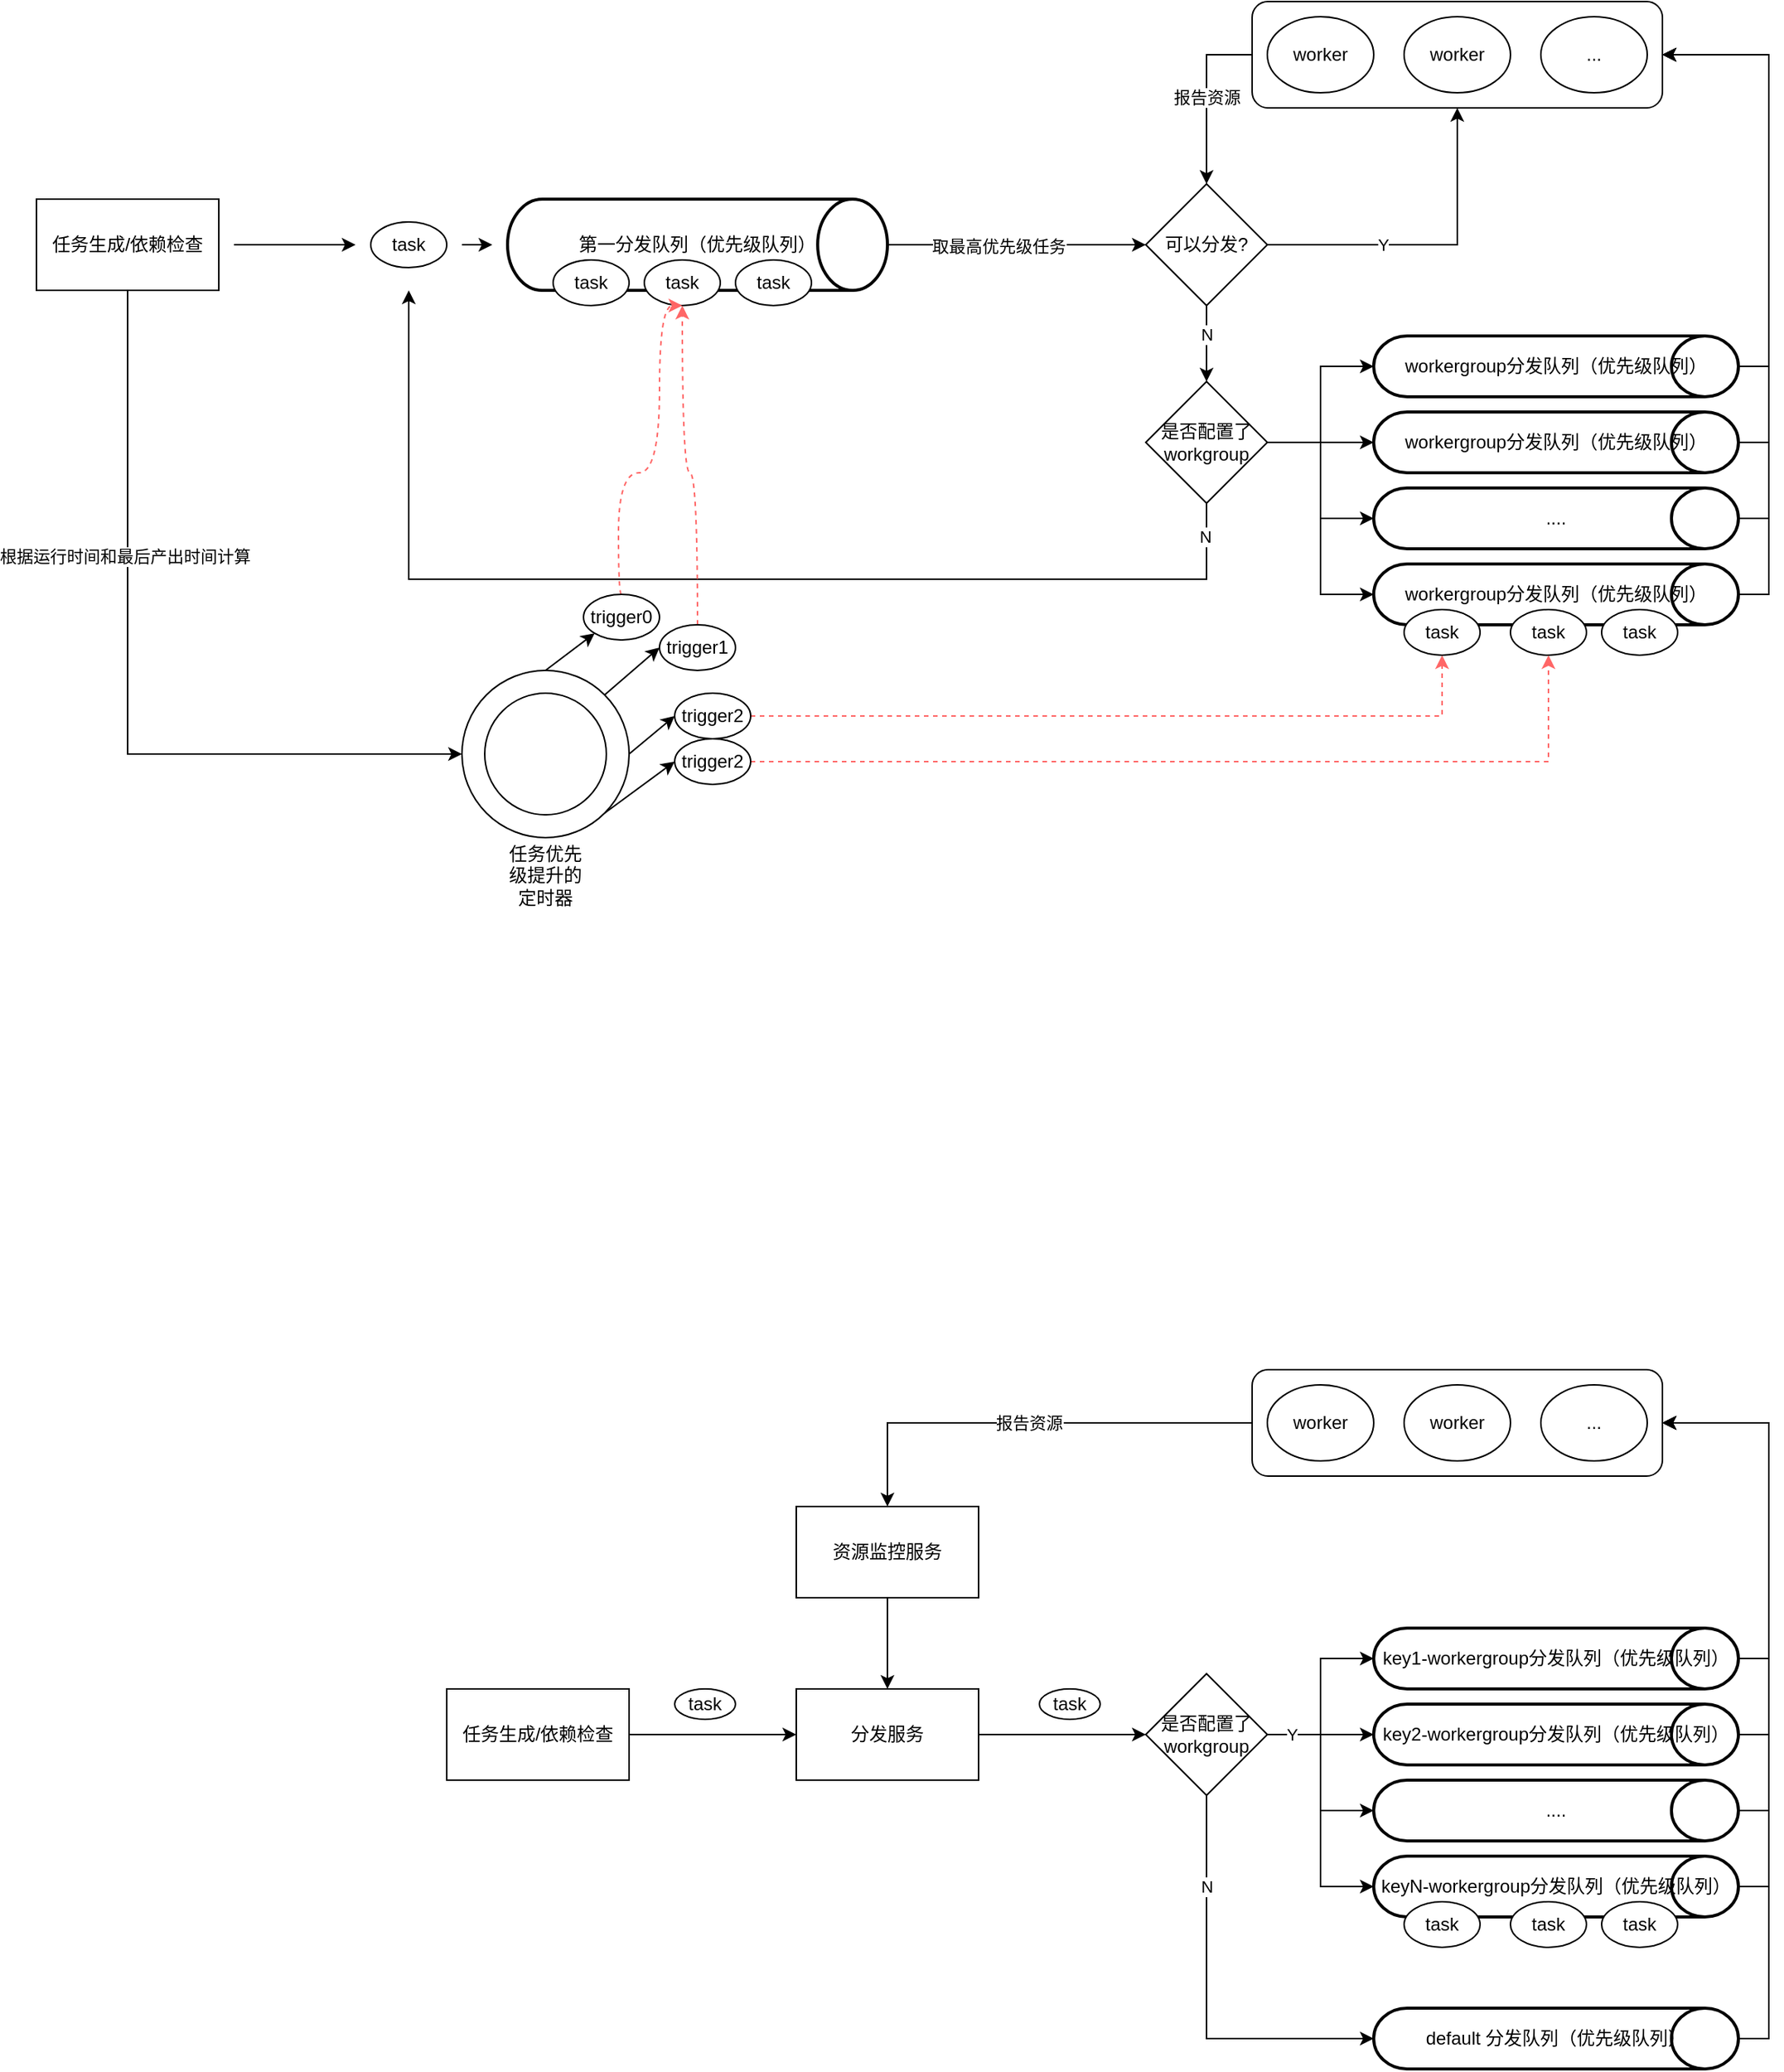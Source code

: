 <mxfile version="21.3.0" type="github">
  <diagram name="第 1 页" id="6jHbzXaUElQBDCuESVJe">
    <mxGraphModel dx="1434" dy="5477" grid="1" gridSize="10" guides="1" tooltips="1" connect="1" arrows="1" fold="1" page="1" pageScale="1" pageWidth="3300" pageHeight="4681" math="0" shadow="0">
      <root>
        <mxCell id="0" />
        <mxCell id="1" parent="0" />
        <mxCell id="OqKxdDuaqaki4ZGM4eli-37" value="报告资源" style="edgeStyle=orthogonalEdgeStyle;rounded=0;orthogonalLoop=1;jettySize=auto;html=1;exitX=0;exitY=0.5;exitDx=0;exitDy=0;entryX=0.5;entryY=0;entryDx=0;entryDy=0;" parent="1" source="OqKxdDuaqaki4ZGM4eli-35" target="OqKxdDuaqaki4ZGM4eli-29" edge="1">
          <mxGeometry relative="1" as="geometry" />
        </mxCell>
        <mxCell id="OqKxdDuaqaki4ZGM4eli-35" value="" style="rounded=1;whiteSpace=wrap;html=1;" parent="1" vertex="1">
          <mxGeometry x="960" y="-10" width="270" height="70" as="geometry" />
        </mxCell>
        <mxCell id="OqKxdDuaqaki4ZGM4eli-30" style="edgeStyle=orthogonalEdgeStyle;rounded=0;orthogonalLoop=1;jettySize=auto;html=1;exitX=1;exitY=0.5;exitDx=0;exitDy=0;exitPerimeter=0;entryX=0;entryY=0.5;entryDx=0;entryDy=0;" parent="1" source="OqKxdDuaqaki4ZGM4eli-22" target="OqKxdDuaqaki4ZGM4eli-29" edge="1">
          <mxGeometry relative="1" as="geometry" />
        </mxCell>
        <mxCell id="OqKxdDuaqaki4ZGM4eli-31" value="取最高优先级任务" style="edgeLabel;html=1;align=center;verticalAlign=middle;resizable=0;points=[];" parent="OqKxdDuaqaki4ZGM4eli-30" vertex="1" connectable="0">
          <mxGeometry x="-0.145" y="-1" relative="1" as="geometry">
            <mxPoint as="offset" />
          </mxGeometry>
        </mxCell>
        <mxCell id="OqKxdDuaqaki4ZGM4eli-22" value="第一分发队列（优先级队列）" style="strokeWidth=2;html=1;shape=mxgraph.flowchart.direct_data;whiteSpace=wrap;" parent="1" vertex="1">
          <mxGeometry x="470" y="120" width="250" height="60" as="geometry" />
        </mxCell>
        <mxCell id="OqKxdDuaqaki4ZGM4eli-23" value="task" style="ellipse;whiteSpace=wrap;html=1;" parent="1" vertex="1">
          <mxGeometry x="620" y="160" width="50" height="30" as="geometry" />
        </mxCell>
        <mxCell id="OqKxdDuaqaki4ZGM4eli-24" value="task" style="ellipse;whiteSpace=wrap;html=1;" parent="1" vertex="1">
          <mxGeometry x="560" y="160" width="50" height="30" as="geometry" />
        </mxCell>
        <mxCell id="OqKxdDuaqaki4ZGM4eli-25" value="task" style="ellipse;whiteSpace=wrap;html=1;" parent="1" vertex="1">
          <mxGeometry x="500" y="160" width="50" height="30" as="geometry" />
        </mxCell>
        <mxCell id="OqKxdDuaqaki4ZGM4eli-26" value="task" style="ellipse;whiteSpace=wrap;html=1;" parent="1" vertex="1">
          <mxGeometry x="380" y="135" width="50" height="30" as="geometry" />
        </mxCell>
        <mxCell id="OqKxdDuaqaki4ZGM4eli-27" value="" style="endArrow=classic;html=1;rounded=0;" parent="1" edge="1">
          <mxGeometry width="50" height="50" relative="1" as="geometry">
            <mxPoint x="440" y="150" as="sourcePoint" />
            <mxPoint x="460" y="150" as="targetPoint" />
          </mxGeometry>
        </mxCell>
        <mxCell id="OqKxdDuaqaki4ZGM4eli-38" style="edgeStyle=orthogonalEdgeStyle;rounded=0;orthogonalLoop=1;jettySize=auto;html=1;exitX=1;exitY=0.5;exitDx=0;exitDy=0;entryX=0.5;entryY=1;entryDx=0;entryDy=0;" parent="1" source="OqKxdDuaqaki4ZGM4eli-29" target="OqKxdDuaqaki4ZGM4eli-35" edge="1">
          <mxGeometry relative="1" as="geometry" />
        </mxCell>
        <mxCell id="OqKxdDuaqaki4ZGM4eli-39" value="Y" style="edgeLabel;html=1;align=center;verticalAlign=middle;resizable=0;points=[];" parent="OqKxdDuaqaki4ZGM4eli-38" vertex="1" connectable="0">
          <mxGeometry x="-0.293" relative="1" as="geometry">
            <mxPoint as="offset" />
          </mxGeometry>
        </mxCell>
        <mxCell id="OqKxdDuaqaki4ZGM4eli-40" style="edgeStyle=orthogonalEdgeStyle;rounded=0;orthogonalLoop=1;jettySize=auto;html=1;exitX=0.5;exitY=1;exitDx=0;exitDy=0;" parent="1" source="OqKxdDuaqaki4ZGM4eli-29" edge="1">
          <mxGeometry relative="1" as="geometry">
            <mxPoint x="930" y="240" as="targetPoint" />
          </mxGeometry>
        </mxCell>
        <mxCell id="OqKxdDuaqaki4ZGM4eli-45" value="N" style="edgeLabel;html=1;align=center;verticalAlign=middle;resizable=0;points=[];" parent="OqKxdDuaqaki4ZGM4eli-40" vertex="1" connectable="0">
          <mxGeometry x="-0.248" relative="1" as="geometry">
            <mxPoint as="offset" />
          </mxGeometry>
        </mxCell>
        <mxCell id="OqKxdDuaqaki4ZGM4eli-29" value="可以分发?" style="rhombus;whiteSpace=wrap;html=1;" parent="1" vertex="1">
          <mxGeometry x="890" y="110" width="80" height="80" as="geometry" />
        </mxCell>
        <mxCell id="OqKxdDuaqaki4ZGM4eli-32" value="worker" style="ellipse;whiteSpace=wrap;html=1;" parent="1" vertex="1">
          <mxGeometry x="970" width="70" height="50" as="geometry" />
        </mxCell>
        <mxCell id="OqKxdDuaqaki4ZGM4eli-33" value="worker" style="ellipse;whiteSpace=wrap;html=1;" parent="1" vertex="1">
          <mxGeometry x="1060" width="70" height="50" as="geometry" />
        </mxCell>
        <mxCell id="OqKxdDuaqaki4ZGM4eli-34" value="..." style="ellipse;whiteSpace=wrap;html=1;" parent="1" vertex="1">
          <mxGeometry x="1150" width="70" height="50" as="geometry" />
        </mxCell>
        <mxCell id="OqKxdDuaqaki4ZGM4eli-46" style="edgeStyle=orthogonalEdgeStyle;rounded=0;orthogonalLoop=1;jettySize=auto;html=1;exitX=0.5;exitY=1;exitDx=0;exitDy=0;" parent="1" source="OqKxdDuaqaki4ZGM4eli-41" edge="1">
          <mxGeometry relative="1" as="geometry">
            <mxPoint x="405" y="180" as="targetPoint" />
            <Array as="points">
              <mxPoint x="930" y="370" />
              <mxPoint x="405" y="370" />
            </Array>
          </mxGeometry>
        </mxCell>
        <mxCell id="OqKxdDuaqaki4ZGM4eli-48" value="N" style="edgeLabel;html=1;align=center;verticalAlign=middle;resizable=0;points=[];" parent="OqKxdDuaqaki4ZGM4eli-46" vertex="1" connectable="0">
          <mxGeometry x="-0.944" y="-1" relative="1" as="geometry">
            <mxPoint as="offset" />
          </mxGeometry>
        </mxCell>
        <mxCell id="OqKxdDuaqaki4ZGM4eli-55" style="edgeStyle=orthogonalEdgeStyle;rounded=0;orthogonalLoop=1;jettySize=auto;html=1;exitX=1;exitY=0.5;exitDx=0;exitDy=0;entryX=0;entryY=0.5;entryDx=0;entryDy=0;entryPerimeter=0;" parent="1" source="OqKxdDuaqaki4ZGM4eli-41" target="OqKxdDuaqaki4ZGM4eli-53" edge="1">
          <mxGeometry relative="1" as="geometry" />
        </mxCell>
        <mxCell id="OqKxdDuaqaki4ZGM4eli-56" style="edgeStyle=orthogonalEdgeStyle;rounded=0;orthogonalLoop=1;jettySize=auto;html=1;exitX=1;exitY=0.5;exitDx=0;exitDy=0;" parent="1" source="OqKxdDuaqaki4ZGM4eli-41" target="OqKxdDuaqaki4ZGM4eli-42" edge="1">
          <mxGeometry relative="1" as="geometry" />
        </mxCell>
        <mxCell id="OqKxdDuaqaki4ZGM4eli-57" style="edgeStyle=orthogonalEdgeStyle;rounded=0;orthogonalLoop=1;jettySize=auto;html=1;exitX=1;exitY=0.5;exitDx=0;exitDy=0;entryX=0;entryY=0.5;entryDx=0;entryDy=0;entryPerimeter=0;" parent="1" source="OqKxdDuaqaki4ZGM4eli-41" target="OqKxdDuaqaki4ZGM4eli-54" edge="1">
          <mxGeometry relative="1" as="geometry" />
        </mxCell>
        <mxCell id="OqKxdDuaqaki4ZGM4eli-58" style="edgeStyle=orthogonalEdgeStyle;rounded=0;orthogonalLoop=1;jettySize=auto;html=1;exitX=1;exitY=0.5;exitDx=0;exitDy=0;entryX=0;entryY=0.5;entryDx=0;entryDy=0;entryPerimeter=0;" parent="1" source="OqKxdDuaqaki4ZGM4eli-41" target="OqKxdDuaqaki4ZGM4eli-52" edge="1">
          <mxGeometry relative="1" as="geometry" />
        </mxCell>
        <mxCell id="OqKxdDuaqaki4ZGM4eli-41" value="是否配置了&lt;br&gt;workgroup" style="rhombus;whiteSpace=wrap;html=1;" parent="1" vertex="1">
          <mxGeometry x="890" y="240" width="80" height="80" as="geometry" />
        </mxCell>
        <mxCell id="OqKxdDuaqaki4ZGM4eli-60" style="edgeStyle=orthogonalEdgeStyle;rounded=0;orthogonalLoop=1;jettySize=auto;html=1;exitX=1;exitY=0.5;exitDx=0;exitDy=0;exitPerimeter=0;entryX=1;entryY=0.5;entryDx=0;entryDy=0;" parent="1" source="OqKxdDuaqaki4ZGM4eli-42" target="OqKxdDuaqaki4ZGM4eli-35" edge="1">
          <mxGeometry relative="1" as="geometry" />
        </mxCell>
        <mxCell id="OqKxdDuaqaki4ZGM4eli-42" value="workergroup分发队列（优先级队列）" style="strokeWidth=2;html=1;shape=mxgraph.flowchart.direct_data;whiteSpace=wrap;" parent="1" vertex="1">
          <mxGeometry x="1040" y="260" width="240" height="40" as="geometry" />
        </mxCell>
        <mxCell id="OqKxdDuaqaki4ZGM4eli-50" value="" style="endArrow=classic;html=1;rounded=0;" parent="1" edge="1">
          <mxGeometry width="50" height="50" relative="1" as="geometry">
            <mxPoint x="290" y="150" as="sourcePoint" />
            <mxPoint x="370" y="150" as="targetPoint" />
          </mxGeometry>
        </mxCell>
        <mxCell id="OqKxdDuaqaki4ZGM4eli-78" style="edgeStyle=orthogonalEdgeStyle;rounded=0;orthogonalLoop=1;jettySize=auto;html=1;exitX=0.5;exitY=1;exitDx=0;exitDy=0;entryX=0;entryY=0.5;entryDx=0;entryDy=0;" parent="1" source="OqKxdDuaqaki4ZGM4eli-51" target="OqKxdDuaqaki4ZGM4eli-63" edge="1">
          <mxGeometry relative="1" as="geometry" />
        </mxCell>
        <mxCell id="OqKxdDuaqaki4ZGM4eli-79" value="根据运行时间和最后产出时间计算" style="edgeLabel;html=1;align=center;verticalAlign=middle;resizable=0;points=[];" parent="OqKxdDuaqaki4ZGM4eli-78" vertex="1" connectable="0">
          <mxGeometry x="-0.333" y="-2" relative="1" as="geometry">
            <mxPoint as="offset" />
          </mxGeometry>
        </mxCell>
        <mxCell id="OqKxdDuaqaki4ZGM4eli-51" value="任务生成/依赖检查" style="rounded=0;whiteSpace=wrap;html=1;" parent="1" vertex="1">
          <mxGeometry x="160" y="120" width="120" height="60" as="geometry" />
        </mxCell>
        <mxCell id="OqKxdDuaqaki4ZGM4eli-62" style="edgeStyle=orthogonalEdgeStyle;rounded=0;orthogonalLoop=1;jettySize=auto;html=1;exitX=1;exitY=0.5;exitDx=0;exitDy=0;exitPerimeter=0;entryX=1;entryY=0.5;entryDx=0;entryDy=0;" parent="1" source="OqKxdDuaqaki4ZGM4eli-52" target="OqKxdDuaqaki4ZGM4eli-35" edge="1">
          <mxGeometry relative="1" as="geometry" />
        </mxCell>
        <mxCell id="OqKxdDuaqaki4ZGM4eli-52" value="workergroup分发队列（优先级队列）" style="strokeWidth=2;html=1;shape=mxgraph.flowchart.direct_data;whiteSpace=wrap;" parent="1" vertex="1">
          <mxGeometry x="1040" y="360" width="240" height="40" as="geometry" />
        </mxCell>
        <mxCell id="OqKxdDuaqaki4ZGM4eli-59" style="edgeStyle=orthogonalEdgeStyle;rounded=0;orthogonalLoop=1;jettySize=auto;html=1;exitX=1;exitY=0.5;exitDx=0;exitDy=0;exitPerimeter=0;entryX=1;entryY=0.5;entryDx=0;entryDy=0;" parent="1" source="OqKxdDuaqaki4ZGM4eli-53" target="OqKxdDuaqaki4ZGM4eli-35" edge="1">
          <mxGeometry relative="1" as="geometry" />
        </mxCell>
        <mxCell id="OqKxdDuaqaki4ZGM4eli-53" value="workergroup分发队列（优先级队列）" style="strokeWidth=2;html=1;shape=mxgraph.flowchart.direct_data;whiteSpace=wrap;" parent="1" vertex="1">
          <mxGeometry x="1040" y="210" width="240" height="40" as="geometry" />
        </mxCell>
        <mxCell id="OqKxdDuaqaki4ZGM4eli-61" style="edgeStyle=orthogonalEdgeStyle;rounded=0;orthogonalLoop=1;jettySize=auto;html=1;exitX=1;exitY=0.5;exitDx=0;exitDy=0;exitPerimeter=0;entryX=1;entryY=0.5;entryDx=0;entryDy=0;" parent="1" source="OqKxdDuaqaki4ZGM4eli-54" target="OqKxdDuaqaki4ZGM4eli-35" edge="1">
          <mxGeometry relative="1" as="geometry">
            <mxPoint x="1260" y="120" as="targetPoint" />
          </mxGeometry>
        </mxCell>
        <mxCell id="OqKxdDuaqaki4ZGM4eli-54" value="...." style="strokeWidth=2;html=1;shape=mxgraph.flowchart.direct_data;whiteSpace=wrap;" parent="1" vertex="1">
          <mxGeometry x="1040" y="310" width="240" height="40" as="geometry" />
        </mxCell>
        <mxCell id="OqKxdDuaqaki4ZGM4eli-66" style="rounded=0;orthogonalLoop=1;jettySize=auto;html=1;exitX=1;exitY=0;exitDx=0;exitDy=0;entryX=0;entryY=0.5;entryDx=0;entryDy=0;" parent="1" source="OqKxdDuaqaki4ZGM4eli-63" target="OqKxdDuaqaki4ZGM4eli-65" edge="1">
          <mxGeometry relative="1" as="geometry" />
        </mxCell>
        <mxCell id="OqKxdDuaqaki4ZGM4eli-72" style="rounded=0;orthogonalLoop=1;jettySize=auto;html=1;exitX=1;exitY=0.5;exitDx=0;exitDy=0;entryX=0;entryY=0.5;entryDx=0;entryDy=0;" parent="1" source="OqKxdDuaqaki4ZGM4eli-63" target="OqKxdDuaqaki4ZGM4eli-68" edge="1">
          <mxGeometry relative="1" as="geometry" />
        </mxCell>
        <mxCell id="OqKxdDuaqaki4ZGM4eli-74" style="rounded=0;orthogonalLoop=1;jettySize=auto;html=1;exitX=1;exitY=1;exitDx=0;exitDy=0;entryX=0;entryY=0.5;entryDx=0;entryDy=0;" parent="1" source="OqKxdDuaqaki4ZGM4eli-63" target="OqKxdDuaqaki4ZGM4eli-73" edge="1">
          <mxGeometry relative="1" as="geometry" />
        </mxCell>
        <mxCell id="OqKxdDuaqaki4ZGM4eli-84" style="rounded=0;orthogonalLoop=1;jettySize=auto;html=1;exitX=0.5;exitY=0;exitDx=0;exitDy=0;entryX=0;entryY=1;entryDx=0;entryDy=0;" parent="1" source="OqKxdDuaqaki4ZGM4eli-63" target="OqKxdDuaqaki4ZGM4eli-81" edge="1">
          <mxGeometry relative="1" as="geometry" />
        </mxCell>
        <mxCell id="OqKxdDuaqaki4ZGM4eli-63" value="" style="ellipse;whiteSpace=wrap;html=1;aspect=fixed;" parent="1" vertex="1">
          <mxGeometry x="440" y="430" width="110" height="110" as="geometry" />
        </mxCell>
        <mxCell id="OqKxdDuaqaki4ZGM4eli-64" value="" style="ellipse;whiteSpace=wrap;html=1;aspect=fixed;" parent="1" vertex="1">
          <mxGeometry x="455" y="445" width="80" height="80" as="geometry" />
        </mxCell>
        <mxCell id="OqKxdDuaqaki4ZGM4eli-75" style="edgeStyle=orthogonalEdgeStyle;rounded=0;orthogonalLoop=1;jettySize=auto;html=1;exitX=0.5;exitY=0;exitDx=0;exitDy=0;entryX=0.5;entryY=1;entryDx=0;entryDy=0;dashed=1;strokeColor=#FF6666;curved=1;" parent="1" source="OqKxdDuaqaki4ZGM4eli-65" target="OqKxdDuaqaki4ZGM4eli-24" edge="1">
          <mxGeometry relative="1" as="geometry">
            <Array as="points">
              <mxPoint x="595" y="300" />
              <mxPoint x="585" y="300" />
            </Array>
          </mxGeometry>
        </mxCell>
        <mxCell id="OqKxdDuaqaki4ZGM4eli-65" value="trigger1" style="ellipse;whiteSpace=wrap;html=1;" parent="1" vertex="1">
          <mxGeometry x="570" y="400" width="50" height="30" as="geometry" />
        </mxCell>
        <mxCell id="OqKxdDuaqaki4ZGM4eli-76" style="edgeStyle=orthogonalEdgeStyle;rounded=0;orthogonalLoop=1;jettySize=auto;html=1;exitX=1;exitY=0.5;exitDx=0;exitDy=0;entryX=0.5;entryY=1;entryDx=0;entryDy=0;dashed=1;strokeColor=#FF6666;" parent="1" source="OqKxdDuaqaki4ZGM4eli-68" target="OqKxdDuaqaki4ZGM4eli-69" edge="1">
          <mxGeometry relative="1" as="geometry" />
        </mxCell>
        <mxCell id="OqKxdDuaqaki4ZGM4eli-68" value="trigger2" style="ellipse;whiteSpace=wrap;html=1;" parent="1" vertex="1">
          <mxGeometry x="580" y="445" width="50" height="30" as="geometry" />
        </mxCell>
        <mxCell id="OqKxdDuaqaki4ZGM4eli-69" value="task" style="ellipse;whiteSpace=wrap;html=1;" parent="1" vertex="1">
          <mxGeometry x="1060" y="390" width="50" height="30" as="geometry" />
        </mxCell>
        <mxCell id="OqKxdDuaqaki4ZGM4eli-70" value="task" style="ellipse;whiteSpace=wrap;html=1;" parent="1" vertex="1">
          <mxGeometry x="1130" y="390" width="50" height="30" as="geometry" />
        </mxCell>
        <mxCell id="OqKxdDuaqaki4ZGM4eli-71" value="task" style="ellipse;whiteSpace=wrap;html=1;" parent="1" vertex="1">
          <mxGeometry x="1190" y="390" width="50" height="30" as="geometry" />
        </mxCell>
        <mxCell id="OqKxdDuaqaki4ZGM4eli-77" style="edgeStyle=orthogonalEdgeStyle;rounded=0;orthogonalLoop=1;jettySize=auto;html=1;exitX=1;exitY=0.5;exitDx=0;exitDy=0;entryX=0.5;entryY=1;entryDx=0;entryDy=0;dashed=1;strokeColor=#FF6666;" parent="1" source="OqKxdDuaqaki4ZGM4eli-73" target="OqKxdDuaqaki4ZGM4eli-70" edge="1">
          <mxGeometry relative="1" as="geometry" />
        </mxCell>
        <mxCell id="OqKxdDuaqaki4ZGM4eli-73" value="trigger2" style="ellipse;whiteSpace=wrap;html=1;" parent="1" vertex="1">
          <mxGeometry x="580" y="475" width="50" height="30" as="geometry" />
        </mxCell>
        <mxCell id="OqKxdDuaqaki4ZGM4eli-80" value="任务优先级提升的定时器" style="text;html=1;strokeColor=none;fillColor=none;align=center;verticalAlign=middle;whiteSpace=wrap;rounded=0;" parent="1" vertex="1">
          <mxGeometry x="465" y="550" width="60" height="30" as="geometry" />
        </mxCell>
        <mxCell id="OqKxdDuaqaki4ZGM4eli-82" style="edgeStyle=orthogonalEdgeStyle;rounded=0;orthogonalLoop=1;jettySize=auto;html=1;exitX=0.5;exitY=0;exitDx=0;exitDy=0;dashed=1;strokeColor=#FF6666;curved=1;entryX=0.5;entryY=1;entryDx=0;entryDy=0;" parent="1" source="OqKxdDuaqaki4ZGM4eli-81" target="OqKxdDuaqaki4ZGM4eli-24" edge="1">
          <mxGeometry relative="1" as="geometry">
            <mxPoint x="585" y="190" as="targetPoint" />
            <Array as="points">
              <mxPoint x="543" y="380" />
              <mxPoint x="543" y="300" />
              <mxPoint x="570" y="300" />
              <mxPoint x="570" y="190" />
            </Array>
          </mxGeometry>
        </mxCell>
        <mxCell id="OqKxdDuaqaki4ZGM4eli-81" value="trigger0" style="ellipse;whiteSpace=wrap;html=1;" parent="1" vertex="1">
          <mxGeometry x="520" y="380" width="50" height="30" as="geometry" />
        </mxCell>
        <mxCell id="xbzcais7VacBcSpExM31-2" value="报告资源" style="edgeStyle=orthogonalEdgeStyle;rounded=0;orthogonalLoop=1;jettySize=auto;html=1;exitX=0;exitY=0.5;exitDx=0;exitDy=0;entryX=0.5;entryY=0;entryDx=0;entryDy=0;entryPerimeter=0;" edge="1" source="xbzcais7VacBcSpExM31-3" target="xbzcais7VacBcSpExM31-64" parent="1">
          <mxGeometry relative="1" as="geometry">
            <mxPoint x="720" y="970" as="targetPoint" />
            <Array as="points">
              <mxPoint x="720" y="925" />
            </Array>
          </mxGeometry>
        </mxCell>
        <mxCell id="xbzcais7VacBcSpExM31-3" value="" style="rounded=1;whiteSpace=wrap;html=1;" vertex="1" parent="1">
          <mxGeometry x="960" y="890" width="270" height="70" as="geometry" />
        </mxCell>
        <mxCell id="xbzcais7VacBcSpExM31-17" value="worker" style="ellipse;whiteSpace=wrap;html=1;" vertex="1" parent="1">
          <mxGeometry x="970" y="900" width="70" height="50" as="geometry" />
        </mxCell>
        <mxCell id="xbzcais7VacBcSpExM31-18" value="worker" style="ellipse;whiteSpace=wrap;html=1;" vertex="1" parent="1">
          <mxGeometry x="1060" y="900" width="70" height="50" as="geometry" />
        </mxCell>
        <mxCell id="xbzcais7VacBcSpExM31-19" value="..." style="ellipse;whiteSpace=wrap;html=1;" vertex="1" parent="1">
          <mxGeometry x="1150" y="900" width="70" height="50" as="geometry" />
        </mxCell>
        <mxCell id="xbzcais7VacBcSpExM31-22" style="edgeStyle=orthogonalEdgeStyle;rounded=0;orthogonalLoop=1;jettySize=auto;html=1;exitX=1;exitY=0.5;exitDx=0;exitDy=0;entryX=0;entryY=0.5;entryDx=0;entryDy=0;entryPerimeter=0;" edge="1" source="xbzcais7VacBcSpExM31-26" target="xbzcais7VacBcSpExM31-36" parent="1">
          <mxGeometry relative="1" as="geometry" />
        </mxCell>
        <mxCell id="xbzcais7VacBcSpExM31-23" style="edgeStyle=orthogonalEdgeStyle;rounded=0;orthogonalLoop=1;jettySize=auto;html=1;exitX=1;exitY=0.5;exitDx=0;exitDy=0;" edge="1" source="xbzcais7VacBcSpExM31-26" target="xbzcais7VacBcSpExM31-28" parent="1">
          <mxGeometry relative="1" as="geometry" />
        </mxCell>
        <mxCell id="xbzcais7VacBcSpExM31-24" style="edgeStyle=orthogonalEdgeStyle;rounded=0;orthogonalLoop=1;jettySize=auto;html=1;exitX=1;exitY=0.5;exitDx=0;exitDy=0;entryX=0;entryY=0.5;entryDx=0;entryDy=0;entryPerimeter=0;" edge="1" source="xbzcais7VacBcSpExM31-26" target="xbzcais7VacBcSpExM31-38" parent="1">
          <mxGeometry relative="1" as="geometry" />
        </mxCell>
        <mxCell id="xbzcais7VacBcSpExM31-25" style="edgeStyle=orthogonalEdgeStyle;rounded=0;orthogonalLoop=1;jettySize=auto;html=1;exitX=1;exitY=0.5;exitDx=0;exitDy=0;entryX=0;entryY=0.5;entryDx=0;entryDy=0;entryPerimeter=0;" edge="1" source="xbzcais7VacBcSpExM31-26" target="xbzcais7VacBcSpExM31-34" parent="1">
          <mxGeometry relative="1" as="geometry" />
        </mxCell>
        <mxCell id="xbzcais7VacBcSpExM31-59" value="Y" style="edgeLabel;html=1;align=center;verticalAlign=middle;resizable=0;points=[];" vertex="1" connectable="0" parent="xbzcais7VacBcSpExM31-25">
          <mxGeometry x="-0.812" relative="1" as="geometry">
            <mxPoint as="offset" />
          </mxGeometry>
        </mxCell>
        <mxCell id="xbzcais7VacBcSpExM31-60" style="edgeStyle=orthogonalEdgeStyle;rounded=0;orthogonalLoop=1;jettySize=auto;html=1;exitX=0.5;exitY=1;exitDx=0;exitDy=0;entryX=0;entryY=0.5;entryDx=0;entryDy=0;entryPerimeter=0;" edge="1" parent="1" source="xbzcais7VacBcSpExM31-26" target="xbzcais7VacBcSpExM31-57">
          <mxGeometry relative="1" as="geometry" />
        </mxCell>
        <mxCell id="xbzcais7VacBcSpExM31-61" value="N" style="edgeLabel;html=1;align=center;verticalAlign=middle;resizable=0;points=[];" vertex="1" connectable="0" parent="xbzcais7VacBcSpExM31-60">
          <mxGeometry x="-0.556" relative="1" as="geometry">
            <mxPoint as="offset" />
          </mxGeometry>
        </mxCell>
        <mxCell id="xbzcais7VacBcSpExM31-26" value="是否配置了&lt;br&gt;workgroup" style="rhombus;whiteSpace=wrap;html=1;" vertex="1" parent="1">
          <mxGeometry x="890" y="1090" width="80" height="80" as="geometry" />
        </mxCell>
        <mxCell id="xbzcais7VacBcSpExM31-27" style="edgeStyle=orthogonalEdgeStyle;rounded=0;orthogonalLoop=1;jettySize=auto;html=1;exitX=1;exitY=0.5;exitDx=0;exitDy=0;exitPerimeter=0;entryX=1;entryY=0.5;entryDx=0;entryDy=0;" edge="1" source="xbzcais7VacBcSpExM31-28" target="xbzcais7VacBcSpExM31-3" parent="1">
          <mxGeometry relative="1" as="geometry" />
        </mxCell>
        <mxCell id="xbzcais7VacBcSpExM31-28" value="key2-workergroup分发队列（优先级队列）" style="strokeWidth=2;html=1;shape=mxgraph.flowchart.direct_data;whiteSpace=wrap;" vertex="1" parent="1">
          <mxGeometry x="1040" y="1110" width="240" height="40" as="geometry" />
        </mxCell>
        <mxCell id="xbzcais7VacBcSpExM31-29" value="" style="endArrow=classic;html=1;rounded=0;entryX=0;entryY=0.5;entryDx=0;entryDy=0;exitX=1;exitY=0.5;exitDx=0;exitDy=0;" edge="1" parent="1" source="xbzcais7VacBcSpExM31-32" target="xbzcais7VacBcSpExM31-62">
          <mxGeometry width="50" height="50" relative="1" as="geometry">
            <mxPoint x="560" y="1130" as="sourcePoint" />
            <mxPoint x="640" y="1130" as="targetPoint" />
          </mxGeometry>
        </mxCell>
        <mxCell id="xbzcais7VacBcSpExM31-32" value="任务生成/依赖检查" style="rounded=0;whiteSpace=wrap;html=1;" vertex="1" parent="1">
          <mxGeometry x="430" y="1100" width="120" height="60" as="geometry" />
        </mxCell>
        <mxCell id="xbzcais7VacBcSpExM31-33" style="edgeStyle=orthogonalEdgeStyle;rounded=0;orthogonalLoop=1;jettySize=auto;html=1;exitX=1;exitY=0.5;exitDx=0;exitDy=0;exitPerimeter=0;entryX=1;entryY=0.5;entryDx=0;entryDy=0;" edge="1" source="xbzcais7VacBcSpExM31-34" target="xbzcais7VacBcSpExM31-3" parent="1">
          <mxGeometry relative="1" as="geometry" />
        </mxCell>
        <mxCell id="xbzcais7VacBcSpExM31-34" value="keyN-workergroup分发队列（优先级队列）" style="strokeWidth=2;html=1;shape=mxgraph.flowchart.direct_data;whiteSpace=wrap;" vertex="1" parent="1">
          <mxGeometry x="1040" y="1210" width="240" height="40" as="geometry" />
        </mxCell>
        <mxCell id="xbzcais7VacBcSpExM31-35" style="edgeStyle=orthogonalEdgeStyle;rounded=0;orthogonalLoop=1;jettySize=auto;html=1;exitX=1;exitY=0.5;exitDx=0;exitDy=0;exitPerimeter=0;entryX=1;entryY=0.5;entryDx=0;entryDy=0;" edge="1" source="xbzcais7VacBcSpExM31-36" target="xbzcais7VacBcSpExM31-3" parent="1">
          <mxGeometry relative="1" as="geometry" />
        </mxCell>
        <mxCell id="xbzcais7VacBcSpExM31-36" value="key1-workergroup分发队列（优先级队列）" style="strokeWidth=2;html=1;shape=mxgraph.flowchart.direct_data;whiteSpace=wrap;" vertex="1" parent="1">
          <mxGeometry x="1040" y="1060" width="240" height="40" as="geometry" />
        </mxCell>
        <mxCell id="xbzcais7VacBcSpExM31-37" style="edgeStyle=orthogonalEdgeStyle;rounded=0;orthogonalLoop=1;jettySize=auto;html=1;exitX=1;exitY=0.5;exitDx=0;exitDy=0;exitPerimeter=0;entryX=1;entryY=0.5;entryDx=0;entryDy=0;" edge="1" source="xbzcais7VacBcSpExM31-38" target="xbzcais7VacBcSpExM31-3" parent="1">
          <mxGeometry relative="1" as="geometry">
            <mxPoint x="1260" y="970" as="targetPoint" />
          </mxGeometry>
        </mxCell>
        <mxCell id="xbzcais7VacBcSpExM31-38" value="...." style="strokeWidth=2;html=1;shape=mxgraph.flowchart.direct_data;whiteSpace=wrap;" vertex="1" parent="1">
          <mxGeometry x="1040" y="1160" width="240" height="40" as="geometry" />
        </mxCell>
        <mxCell id="xbzcais7VacBcSpExM31-49" value="task" style="ellipse;whiteSpace=wrap;html=1;" vertex="1" parent="1">
          <mxGeometry x="1060" y="1240" width="50" height="30" as="geometry" />
        </mxCell>
        <mxCell id="xbzcais7VacBcSpExM31-50" value="task" style="ellipse;whiteSpace=wrap;html=1;" vertex="1" parent="1">
          <mxGeometry x="1130" y="1240" width="50" height="30" as="geometry" />
        </mxCell>
        <mxCell id="xbzcais7VacBcSpExM31-51" value="task" style="ellipse;whiteSpace=wrap;html=1;" vertex="1" parent="1">
          <mxGeometry x="1190" y="1240" width="50" height="30" as="geometry" />
        </mxCell>
        <mxCell id="xbzcais7VacBcSpExM31-58" style="edgeStyle=orthogonalEdgeStyle;rounded=0;orthogonalLoop=1;jettySize=auto;html=1;exitX=1;exitY=0.5;exitDx=0;exitDy=0;exitPerimeter=0;entryX=1;entryY=0.5;entryDx=0;entryDy=0;" edge="1" parent="1" source="xbzcais7VacBcSpExM31-57" target="xbzcais7VacBcSpExM31-3">
          <mxGeometry relative="1" as="geometry">
            <mxPoint x="1300" y="1230" as="targetPoint" />
          </mxGeometry>
        </mxCell>
        <mxCell id="xbzcais7VacBcSpExM31-57" value="default 分发队列（优先级队列）" style="strokeWidth=2;html=1;shape=mxgraph.flowchart.direct_data;whiteSpace=wrap;" vertex="1" parent="1">
          <mxGeometry x="1040" y="1310" width="240" height="40" as="geometry" />
        </mxCell>
        <mxCell id="xbzcais7VacBcSpExM31-63" style="edgeStyle=orthogonalEdgeStyle;rounded=0;orthogonalLoop=1;jettySize=auto;html=1;exitX=1;exitY=0.5;exitDx=0;exitDy=0;entryX=0;entryY=0.5;entryDx=0;entryDy=0;" edge="1" parent="1" source="xbzcais7VacBcSpExM31-62" target="xbzcais7VacBcSpExM31-26">
          <mxGeometry relative="1" as="geometry" />
        </mxCell>
        <mxCell id="xbzcais7VacBcSpExM31-62" value="分发服务" style="rounded=0;whiteSpace=wrap;html=1;" vertex="1" parent="1">
          <mxGeometry x="660" y="1100" width="120" height="60" as="geometry" />
        </mxCell>
        <mxCell id="xbzcais7VacBcSpExM31-65" style="edgeStyle=orthogonalEdgeStyle;rounded=0;orthogonalLoop=1;jettySize=auto;html=1;exitX=0.5;exitY=1;exitDx=0;exitDy=0;entryX=0.5;entryY=0;entryDx=0;entryDy=0;" edge="1" parent="1" source="xbzcais7VacBcSpExM31-64" target="xbzcais7VacBcSpExM31-62">
          <mxGeometry relative="1" as="geometry" />
        </mxCell>
        <mxCell id="xbzcais7VacBcSpExM31-64" value="资源监控服务" style="rounded=0;whiteSpace=wrap;html=1;" vertex="1" parent="1">
          <mxGeometry x="660" y="980" width="120" height="60" as="geometry" />
        </mxCell>
        <mxCell id="xbzcais7VacBcSpExM31-66" value="task" style="ellipse;whiteSpace=wrap;html=1;" vertex="1" parent="1">
          <mxGeometry x="580" y="1100" width="40" height="20" as="geometry" />
        </mxCell>
        <mxCell id="xbzcais7VacBcSpExM31-67" value="task" style="ellipse;whiteSpace=wrap;html=1;" vertex="1" parent="1">
          <mxGeometry x="820" y="1100" width="40" height="20" as="geometry" />
        </mxCell>
      </root>
    </mxGraphModel>
  </diagram>
</mxfile>
